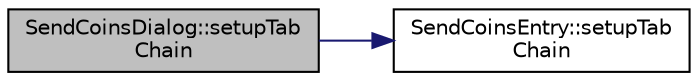 digraph "SendCoinsDialog::setupTabChain"
{
  edge [fontname="Helvetica",fontsize="10",labelfontname="Helvetica",labelfontsize="10"];
  node [fontname="Helvetica",fontsize="10",shape=record];
  rankdir="LR";
  Node1637 [label="SendCoinsDialog::setupTab\lChain",height=0.2,width=0.4,color="black", fillcolor="grey75", style="filled", fontcolor="black"];
  Node1637 -> Node1638 [color="midnightblue",fontsize="10",style="solid",fontname="Helvetica"];
  Node1638 [label="SendCoinsEntry::setupTab\lChain",height=0.2,width=0.4,color="black", fillcolor="white", style="filled",URL="$d0/dbc/class_send_coins_entry.html#aa431a0bf53174b3a012fe224e472bc13",tooltip="Set up the tab chain manually, as Qt messes up the tab chain by default in some cases (issue https://..."];
}
